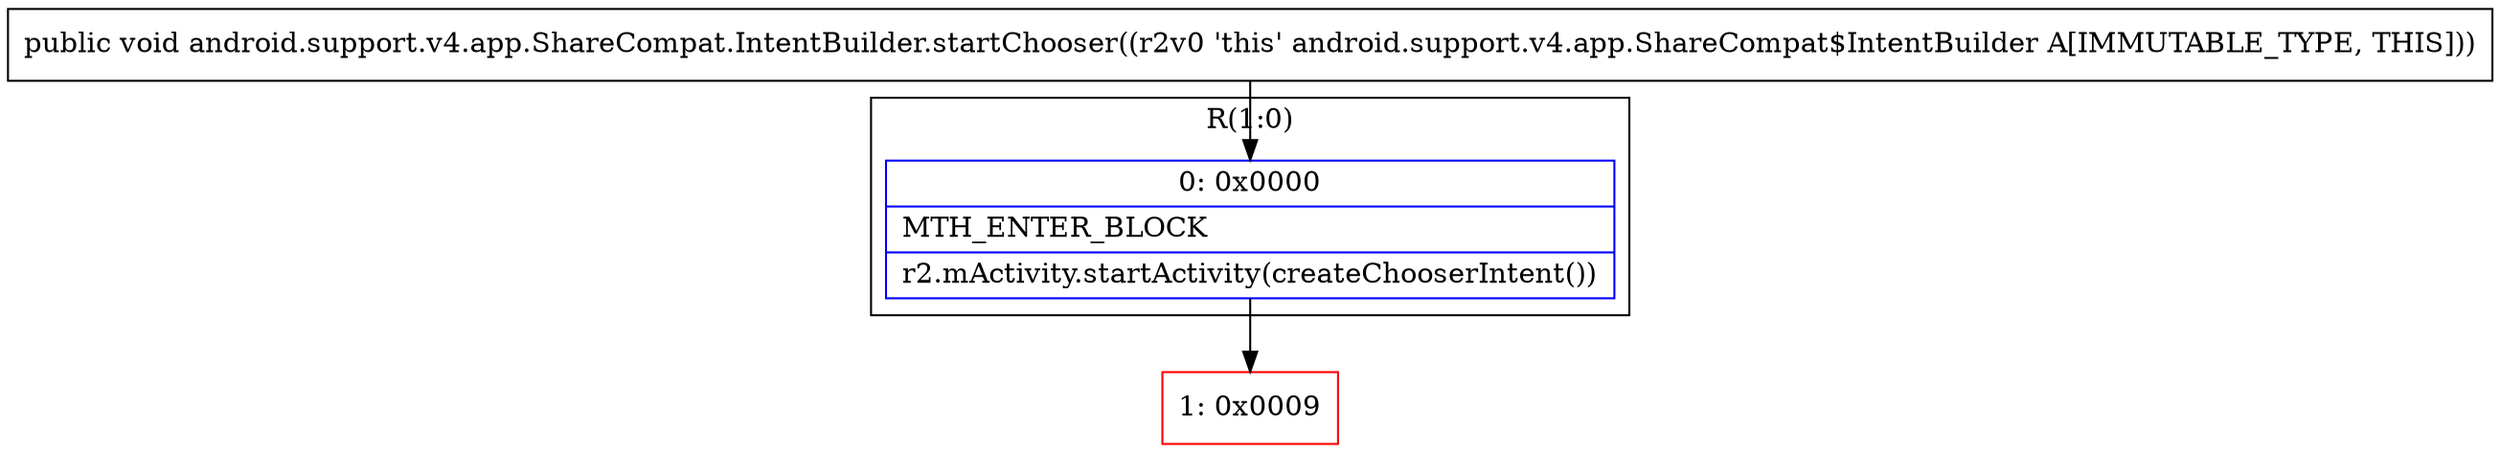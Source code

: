 digraph "CFG forandroid.support.v4.app.ShareCompat.IntentBuilder.startChooser()V" {
subgraph cluster_Region_2057764775 {
label = "R(1:0)";
node [shape=record,color=blue];
Node_0 [shape=record,label="{0\:\ 0x0000|MTH_ENTER_BLOCK\l|r2.mActivity.startActivity(createChooserIntent())\l}"];
}
Node_1 [shape=record,color=red,label="{1\:\ 0x0009}"];
MethodNode[shape=record,label="{public void android.support.v4.app.ShareCompat.IntentBuilder.startChooser((r2v0 'this' android.support.v4.app.ShareCompat$IntentBuilder A[IMMUTABLE_TYPE, THIS])) }"];
MethodNode -> Node_0;
Node_0 -> Node_1;
}

